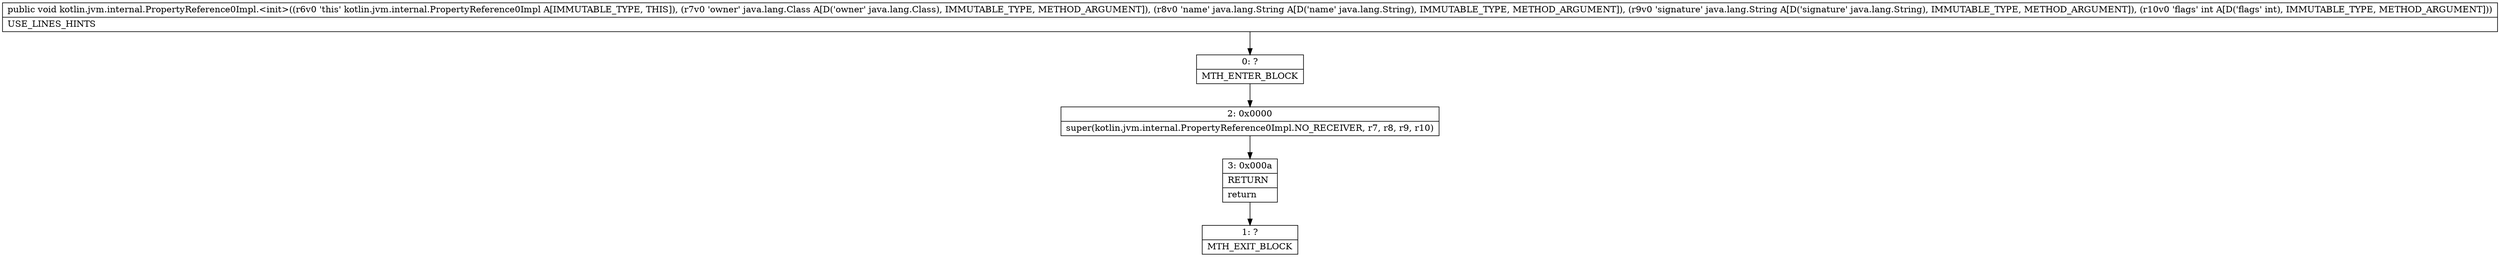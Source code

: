 digraph "CFG forkotlin.jvm.internal.PropertyReference0Impl.\<init\>(Ljava\/lang\/Class;Ljava\/lang\/String;Ljava\/lang\/String;I)V" {
Node_0 [shape=record,label="{0\:\ ?|MTH_ENTER_BLOCK\l}"];
Node_2 [shape=record,label="{2\:\ 0x0000|super(kotlin.jvm.internal.PropertyReference0Impl.NO_RECEIVER, r7, r8, r9, r10)\l}"];
Node_3 [shape=record,label="{3\:\ 0x000a|RETURN\l|return\l}"];
Node_1 [shape=record,label="{1\:\ ?|MTH_EXIT_BLOCK\l}"];
MethodNode[shape=record,label="{public void kotlin.jvm.internal.PropertyReference0Impl.\<init\>((r6v0 'this' kotlin.jvm.internal.PropertyReference0Impl A[IMMUTABLE_TYPE, THIS]), (r7v0 'owner' java.lang.Class A[D('owner' java.lang.Class), IMMUTABLE_TYPE, METHOD_ARGUMENT]), (r8v0 'name' java.lang.String A[D('name' java.lang.String), IMMUTABLE_TYPE, METHOD_ARGUMENT]), (r9v0 'signature' java.lang.String A[D('signature' java.lang.String), IMMUTABLE_TYPE, METHOD_ARGUMENT]), (r10v0 'flags' int A[D('flags' int), IMMUTABLE_TYPE, METHOD_ARGUMENT]))  | USE_LINES_HINTS\l}"];
MethodNode -> Node_0;Node_0 -> Node_2;
Node_2 -> Node_3;
Node_3 -> Node_1;
}

